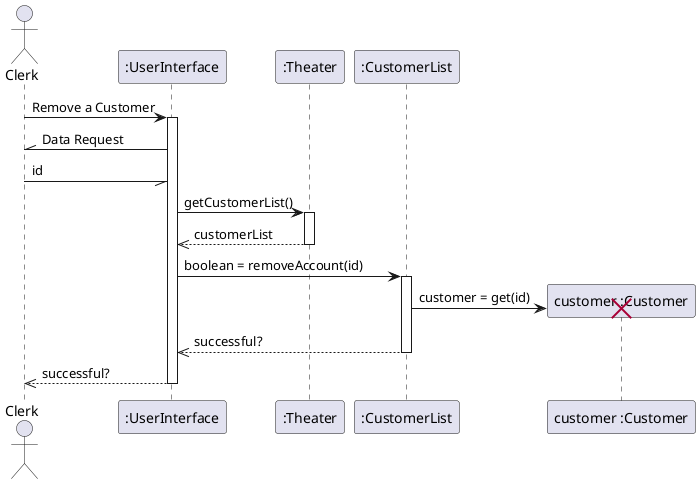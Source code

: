 @startuml

actor Clerk

Clerk -> ":UserInterface" : Remove a Customer
activate ":UserInterface"
Clerk //- ":UserInterface": Data Request
Clerk -// ":UserInterface": id

":UserInterface" -> ":Theater" : getCustomerList()
activate ":Theater"
":Theater" -->> ":UserInterface": customerList
deactivate ":Theater"
":UserInterface" -> ":CustomerList": boolean = removeAccount(id)
activate ":CustomerList"
create "customer :Customer"
":CustomerList" -> "customer :Customer": customer = get(id)
destroy "customer :Customer"
":CustomerList" -->> ":UserInterface": successful?
deactivate ":CustomerList"
":UserInterface" -->> Clerk: successful?
deactivate ":UserInterface"
@enduml